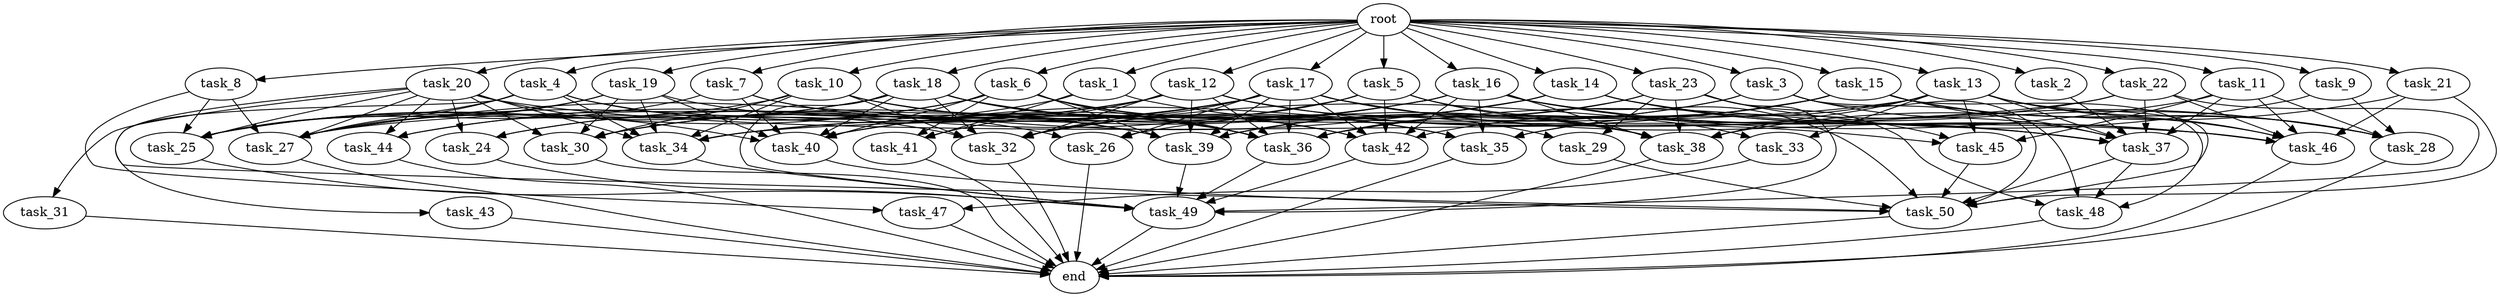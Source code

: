 digraph G {
  root [size="0.000000e+00"];
  task_1 [size="1.853617e+10"];
  task_2 [size="5.555955e+10"];
  task_3 [size="1.034877e+10"];
  task_4 [size="5.513768e+10"];
  task_5 [size="7.950561e+10"];
  task_6 [size="5.113382e+10"];
  task_7 [size="1.908053e+10"];
  task_8 [size="3.813887e+10"];
  task_9 [size="1.917847e+10"];
  task_10 [size="6.706507e+10"];
  task_11 [size="1.664954e+10"];
  task_12 [size="8.342158e+10"];
  task_13 [size="5.493257e+10"];
  task_14 [size="4.265367e+10"];
  task_15 [size="2.143960e+09"];
  task_16 [size="8.846507e+10"];
  task_17 [size="7.376200e+10"];
  task_18 [size="3.982762e+09"];
  task_19 [size="1.807276e+10"];
  task_20 [size="8.764160e+10"];
  task_21 [size="3.523466e+10"];
  task_22 [size="9.140945e+10"];
  task_23 [size="7.732956e+10"];
  task_24 [size="2.310619e+10"];
  task_25 [size="5.211123e+10"];
  task_26 [size="6.021249e+10"];
  task_27 [size="5.788554e+10"];
  task_28 [size="7.086944e+09"];
  task_29 [size="8.073549e+09"];
  task_30 [size="4.264389e+10"];
  task_31 [size="5.786398e+10"];
  task_32 [size="1.871676e+10"];
  task_33 [size="8.096687e+09"];
  task_34 [size="1.912501e+10"];
  task_35 [size="2.495214e+10"];
  task_36 [size="7.071382e+10"];
  task_37 [size="7.199429e+10"];
  task_38 [size="3.462463e+10"];
  task_39 [size="8.151143e+10"];
  task_40 [size="9.834072e+10"];
  task_41 [size="9.966605e+10"];
  task_42 [size="3.396183e+08"];
  task_43 [size="4.795381e+10"];
  task_44 [size="6.229343e+08"];
  task_45 [size="5.586340e+10"];
  task_46 [size="9.188350e+10"];
  task_47 [size="9.023963e+10"];
  task_48 [size="5.663857e+10"];
  task_49 [size="6.586567e+10"];
  task_50 [size="6.094607e+10"];
  end [size="0.000000e+00"];

  root -> task_1 [size="1.000000e-12"];
  root -> task_2 [size="1.000000e-12"];
  root -> task_3 [size="1.000000e-12"];
  root -> task_4 [size="1.000000e-12"];
  root -> task_5 [size="1.000000e-12"];
  root -> task_6 [size="1.000000e-12"];
  root -> task_7 [size="1.000000e-12"];
  root -> task_8 [size="1.000000e-12"];
  root -> task_9 [size="1.000000e-12"];
  root -> task_10 [size="1.000000e-12"];
  root -> task_11 [size="1.000000e-12"];
  root -> task_12 [size="1.000000e-12"];
  root -> task_13 [size="1.000000e-12"];
  root -> task_14 [size="1.000000e-12"];
  root -> task_15 [size="1.000000e-12"];
  root -> task_16 [size="1.000000e-12"];
  root -> task_17 [size="1.000000e-12"];
  root -> task_18 [size="1.000000e-12"];
  root -> task_19 [size="1.000000e-12"];
  root -> task_20 [size="1.000000e-12"];
  root -> task_21 [size="1.000000e-12"];
  root -> task_22 [size="1.000000e-12"];
  root -> task_23 [size="1.000000e-12"];
  task_1 -> task_24 [size="7.702062e+07"];
  task_1 -> task_38 [size="4.328079e+07"];
  task_1 -> task_41 [size="3.322202e+08"];
  task_2 -> task_37 [size="7.999365e+07"];
  task_3 -> task_26 [size="2.007083e+08"];
  task_3 -> task_37 [size="7.999365e+07"];
  task_3 -> task_39 [size="1.018893e+08"];
  task_3 -> task_48 [size="1.415964e+08"];
  task_3 -> task_50 [size="6.771786e+07"];
  task_4 -> task_25 [size="6.513904e+07"];
  task_4 -> task_27 [size="7.235692e+07"];
  task_4 -> task_32 [size="2.339596e+07"];
  task_4 -> task_34 [size="2.732144e+07"];
  task_4 -> task_39 [size="1.018893e+08"];
  task_4 -> task_43 [size="4.795381e+08"];
  task_5 -> task_32 [size="2.339596e+07"];
  task_5 -> task_33 [size="4.048343e+07"];
  task_5 -> task_38 [size="4.328079e+07"];
  task_5 -> task_42 [size="5.660306e+05"];
  task_5 -> task_44 [size="2.076448e+06"];
  task_6 -> task_25 [size="6.513904e+07"];
  task_6 -> task_35 [size="4.990429e+07"];
  task_6 -> task_36 [size="7.857091e+07"];
  task_6 -> task_39 [size="1.018893e+08"];
  task_6 -> task_40 [size="1.229259e+08"];
  task_6 -> task_41 [size="3.322202e+08"];
  task_6 -> task_42 [size="5.660306e+05"];
  task_6 -> task_44 [size="2.076448e+06"];
  task_7 -> task_25 [size="6.513904e+07"];
  task_7 -> task_36 [size="7.857091e+07"];
  task_7 -> task_39 [size="1.018893e+08"];
  task_7 -> task_40 [size="1.229259e+08"];
  task_8 -> task_25 [size="6.513904e+07"];
  task_8 -> task_27 [size="7.235692e+07"];
  task_8 -> task_47 [size="4.511982e+08"];
  task_9 -> task_28 [size="1.181157e+07"];
  task_9 -> task_36 [size="7.857091e+07"];
  task_10 -> task_25 [size="6.513904e+07"];
  task_10 -> task_30 [size="7.107315e+07"];
  task_10 -> task_32 [size="2.339596e+07"];
  task_10 -> task_34 [size="2.732144e+07"];
  task_10 -> task_35 [size="4.990429e+07"];
  task_10 -> task_36 [size="7.857091e+07"];
  task_11 -> task_28 [size="1.181157e+07"];
  task_11 -> task_32 [size="2.339596e+07"];
  task_11 -> task_37 [size="7.999365e+07"];
  task_11 -> task_45 [size="1.396585e+08"];
  task_11 -> task_46 [size="1.148544e+08"];
  task_12 -> task_27 [size="7.235692e+07"];
  task_12 -> task_29 [size="4.036775e+07"];
  task_12 -> task_30 [size="7.107315e+07"];
  task_12 -> task_32 [size="2.339596e+07"];
  task_12 -> task_36 [size="7.857091e+07"];
  task_12 -> task_39 [size="1.018893e+08"];
  task_12 -> task_41 [size="3.322202e+08"];
  task_12 -> task_45 [size="1.396585e+08"];
  task_13 -> task_27 [size="7.235692e+07"];
  task_13 -> task_28 [size="1.181157e+07"];
  task_13 -> task_33 [size="4.048343e+07"];
  task_13 -> task_35 [size="4.990429e+07"];
  task_13 -> task_37 [size="7.999365e+07"];
  task_13 -> task_38 [size="4.328079e+07"];
  task_13 -> task_45 [size="1.396585e+08"];
  task_13 -> task_46 [size="1.148544e+08"];
  task_13 -> task_50 [size="6.771786e+07"];
  task_14 -> task_27 [size="7.235692e+07"];
  task_14 -> task_28 [size="1.181157e+07"];
  task_14 -> task_32 [size="2.339596e+07"];
  task_14 -> task_37 [size="7.999365e+07"];
  task_14 -> task_40 [size="1.229259e+08"];
  task_14 -> task_46 [size="1.148544e+08"];
  task_15 -> task_28 [size="1.181157e+07"];
  task_15 -> task_36 [size="7.857091e+07"];
  task_15 -> task_37 [size="7.999365e+07"];
  task_15 -> task_39 [size="1.018893e+08"];
  task_15 -> task_40 [size="1.229259e+08"];
  task_15 -> task_42 [size="5.660306e+05"];
  task_15 -> task_46 [size="1.148544e+08"];
  task_15 -> task_48 [size="1.415964e+08"];
  task_16 -> task_28 [size="1.181157e+07"];
  task_16 -> task_30 [size="7.107315e+07"];
  task_16 -> task_34 [size="2.732144e+07"];
  task_16 -> task_35 [size="4.990429e+07"];
  task_16 -> task_37 [size="7.999365e+07"];
  task_16 -> task_38 [size="4.328079e+07"];
  task_16 -> task_40 [size="1.229259e+08"];
  task_16 -> task_42 [size="5.660306e+05"];
  task_16 -> task_50 [size="6.771786e+07"];
  task_17 -> task_24 [size="7.702062e+07"];
  task_17 -> task_26 [size="2.007083e+08"];
  task_17 -> task_30 [size="7.107315e+07"];
  task_17 -> task_32 [size="2.339596e+07"];
  task_17 -> task_34 [size="2.732144e+07"];
  task_17 -> task_36 [size="7.857091e+07"];
  task_17 -> task_37 [size="7.999365e+07"];
  task_17 -> task_38 [size="4.328079e+07"];
  task_17 -> task_39 [size="1.018893e+08"];
  task_17 -> task_42 [size="5.660306e+05"];
  task_17 -> task_46 [size="1.148544e+08"];
  task_18 -> task_25 [size="6.513904e+07"];
  task_18 -> task_27 [size="7.235692e+07"];
  task_18 -> task_32 [size="2.339596e+07"];
  task_18 -> task_36 [size="7.857091e+07"];
  task_18 -> task_38 [size="4.328079e+07"];
  task_18 -> task_40 [size="1.229259e+08"];
  task_18 -> task_42 [size="5.660306e+05"];
  task_18 -> task_49 [size="7.318408e+07"];
  task_19 -> task_25 [size="6.513904e+07"];
  task_19 -> task_26 [size="2.007083e+08"];
  task_19 -> task_27 [size="7.235692e+07"];
  task_19 -> task_30 [size="7.107315e+07"];
  task_19 -> task_34 [size="2.732144e+07"];
  task_19 -> task_40 [size="1.229259e+08"];
  task_20 -> task_24 [size="7.702062e+07"];
  task_20 -> task_25 [size="6.513904e+07"];
  task_20 -> task_27 [size="7.235692e+07"];
  task_20 -> task_30 [size="7.107315e+07"];
  task_20 -> task_31 [size="5.786398e+08"];
  task_20 -> task_34 [size="2.732144e+07"];
  task_20 -> task_40 [size="1.229259e+08"];
  task_20 -> task_44 [size="2.076448e+06"];
  task_20 -> task_46 [size="1.148544e+08"];
  task_20 -> task_50 [size="6.771786e+07"];
  task_21 -> task_38 [size="4.328079e+07"];
  task_21 -> task_46 [size="1.148544e+08"];
  task_21 -> task_50 [size="6.771786e+07"];
  task_22 -> task_34 [size="2.732144e+07"];
  task_22 -> task_35 [size="4.990429e+07"];
  task_22 -> task_37 [size="7.999365e+07"];
  task_22 -> task_46 [size="1.148544e+08"];
  task_22 -> task_49 [size="7.318408e+07"];
  task_23 -> task_29 [size="4.036775e+07"];
  task_23 -> task_36 [size="7.857091e+07"];
  task_23 -> task_38 [size="4.328079e+07"];
  task_23 -> task_39 [size="1.018893e+08"];
  task_23 -> task_45 [size="1.396585e+08"];
  task_23 -> task_48 [size="1.415964e+08"];
  task_23 -> task_49 [size="7.318408e+07"];
  task_24 -> task_49 [size="7.318408e+07"];
  task_25 -> task_49 [size="7.318408e+07"];
  task_26 -> end [size="1.000000e-12"];
  task_27 -> end [size="1.000000e-12"];
  task_28 -> end [size="1.000000e-12"];
  task_29 -> task_50 [size="6.771786e+07"];
  task_30 -> end [size="1.000000e-12"];
  task_31 -> end [size="1.000000e-12"];
  task_32 -> end [size="1.000000e-12"];
  task_33 -> task_47 [size="4.511982e+08"];
  task_34 -> task_49 [size="7.318408e+07"];
  task_35 -> end [size="1.000000e-12"];
  task_36 -> task_49 [size="7.318408e+07"];
  task_37 -> task_48 [size="1.415964e+08"];
  task_37 -> task_50 [size="6.771786e+07"];
  task_38 -> end [size="1.000000e-12"];
  task_39 -> task_49 [size="7.318408e+07"];
  task_40 -> task_50 [size="6.771786e+07"];
  task_41 -> end [size="1.000000e-12"];
  task_42 -> task_49 [size="7.318408e+07"];
  task_43 -> end [size="1.000000e-12"];
  task_44 -> end [size="1.000000e-12"];
  task_45 -> task_50 [size="6.771786e+07"];
  task_46 -> end [size="1.000000e-12"];
  task_47 -> end [size="1.000000e-12"];
  task_48 -> end [size="1.000000e-12"];
  task_49 -> end [size="1.000000e-12"];
  task_50 -> end [size="1.000000e-12"];
}
